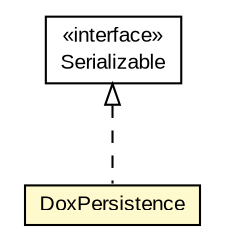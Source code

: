 #!/usr/local/bin/dot
#
# Class diagram 
# Generated by UMLGraph version R5_6-24-gf6e263 (http://www.umlgraph.org/)
#

digraph G {
	edge [fontname="arial",fontsize=10,labelfontname="arial",labelfontsize=10];
	node [fontname="arial",fontsize=10,shape=plaintext];
	nodesep=0.25;
	ranksep=0.5;
	// net.trajano.doxdb.schema.DoxPersistence
	c297 [label=<<table title="net.trajano.doxdb.schema.DoxPersistence" border="0" cellborder="1" cellspacing="0" cellpadding="2" port="p" bgcolor="lemonChiffon" href="./DoxPersistence.html">
		<tr><td><table border="0" cellspacing="0" cellpadding="1">
<tr><td align="center" balign="center"> DoxPersistence </td></tr>
		</table></td></tr>
		</table>>, URL="./DoxPersistence.html", fontname="arial", fontcolor="black", fontsize=10.0];
	//net.trajano.doxdb.schema.DoxPersistence implements java.io.Serializable
	c298:p -> c297:p [dir=back,arrowtail=empty,style=dashed];
	// java.io.Serializable
	c298 [label=<<table title="java.io.Serializable" border="0" cellborder="1" cellspacing="0" cellpadding="2" port="p" href="http://java.sun.com/j2se/1.4.2/docs/api/java/io/Serializable.html">
		<tr><td><table border="0" cellspacing="0" cellpadding="1">
<tr><td align="center" balign="center"> &#171;interface&#187; </td></tr>
<tr><td align="center" balign="center"> Serializable </td></tr>
		</table></td></tr>
		</table>>, URL="http://java.sun.com/j2se/1.4.2/docs/api/java/io/Serializable.html", fontname="arial", fontcolor="black", fontsize=10.0];
}

